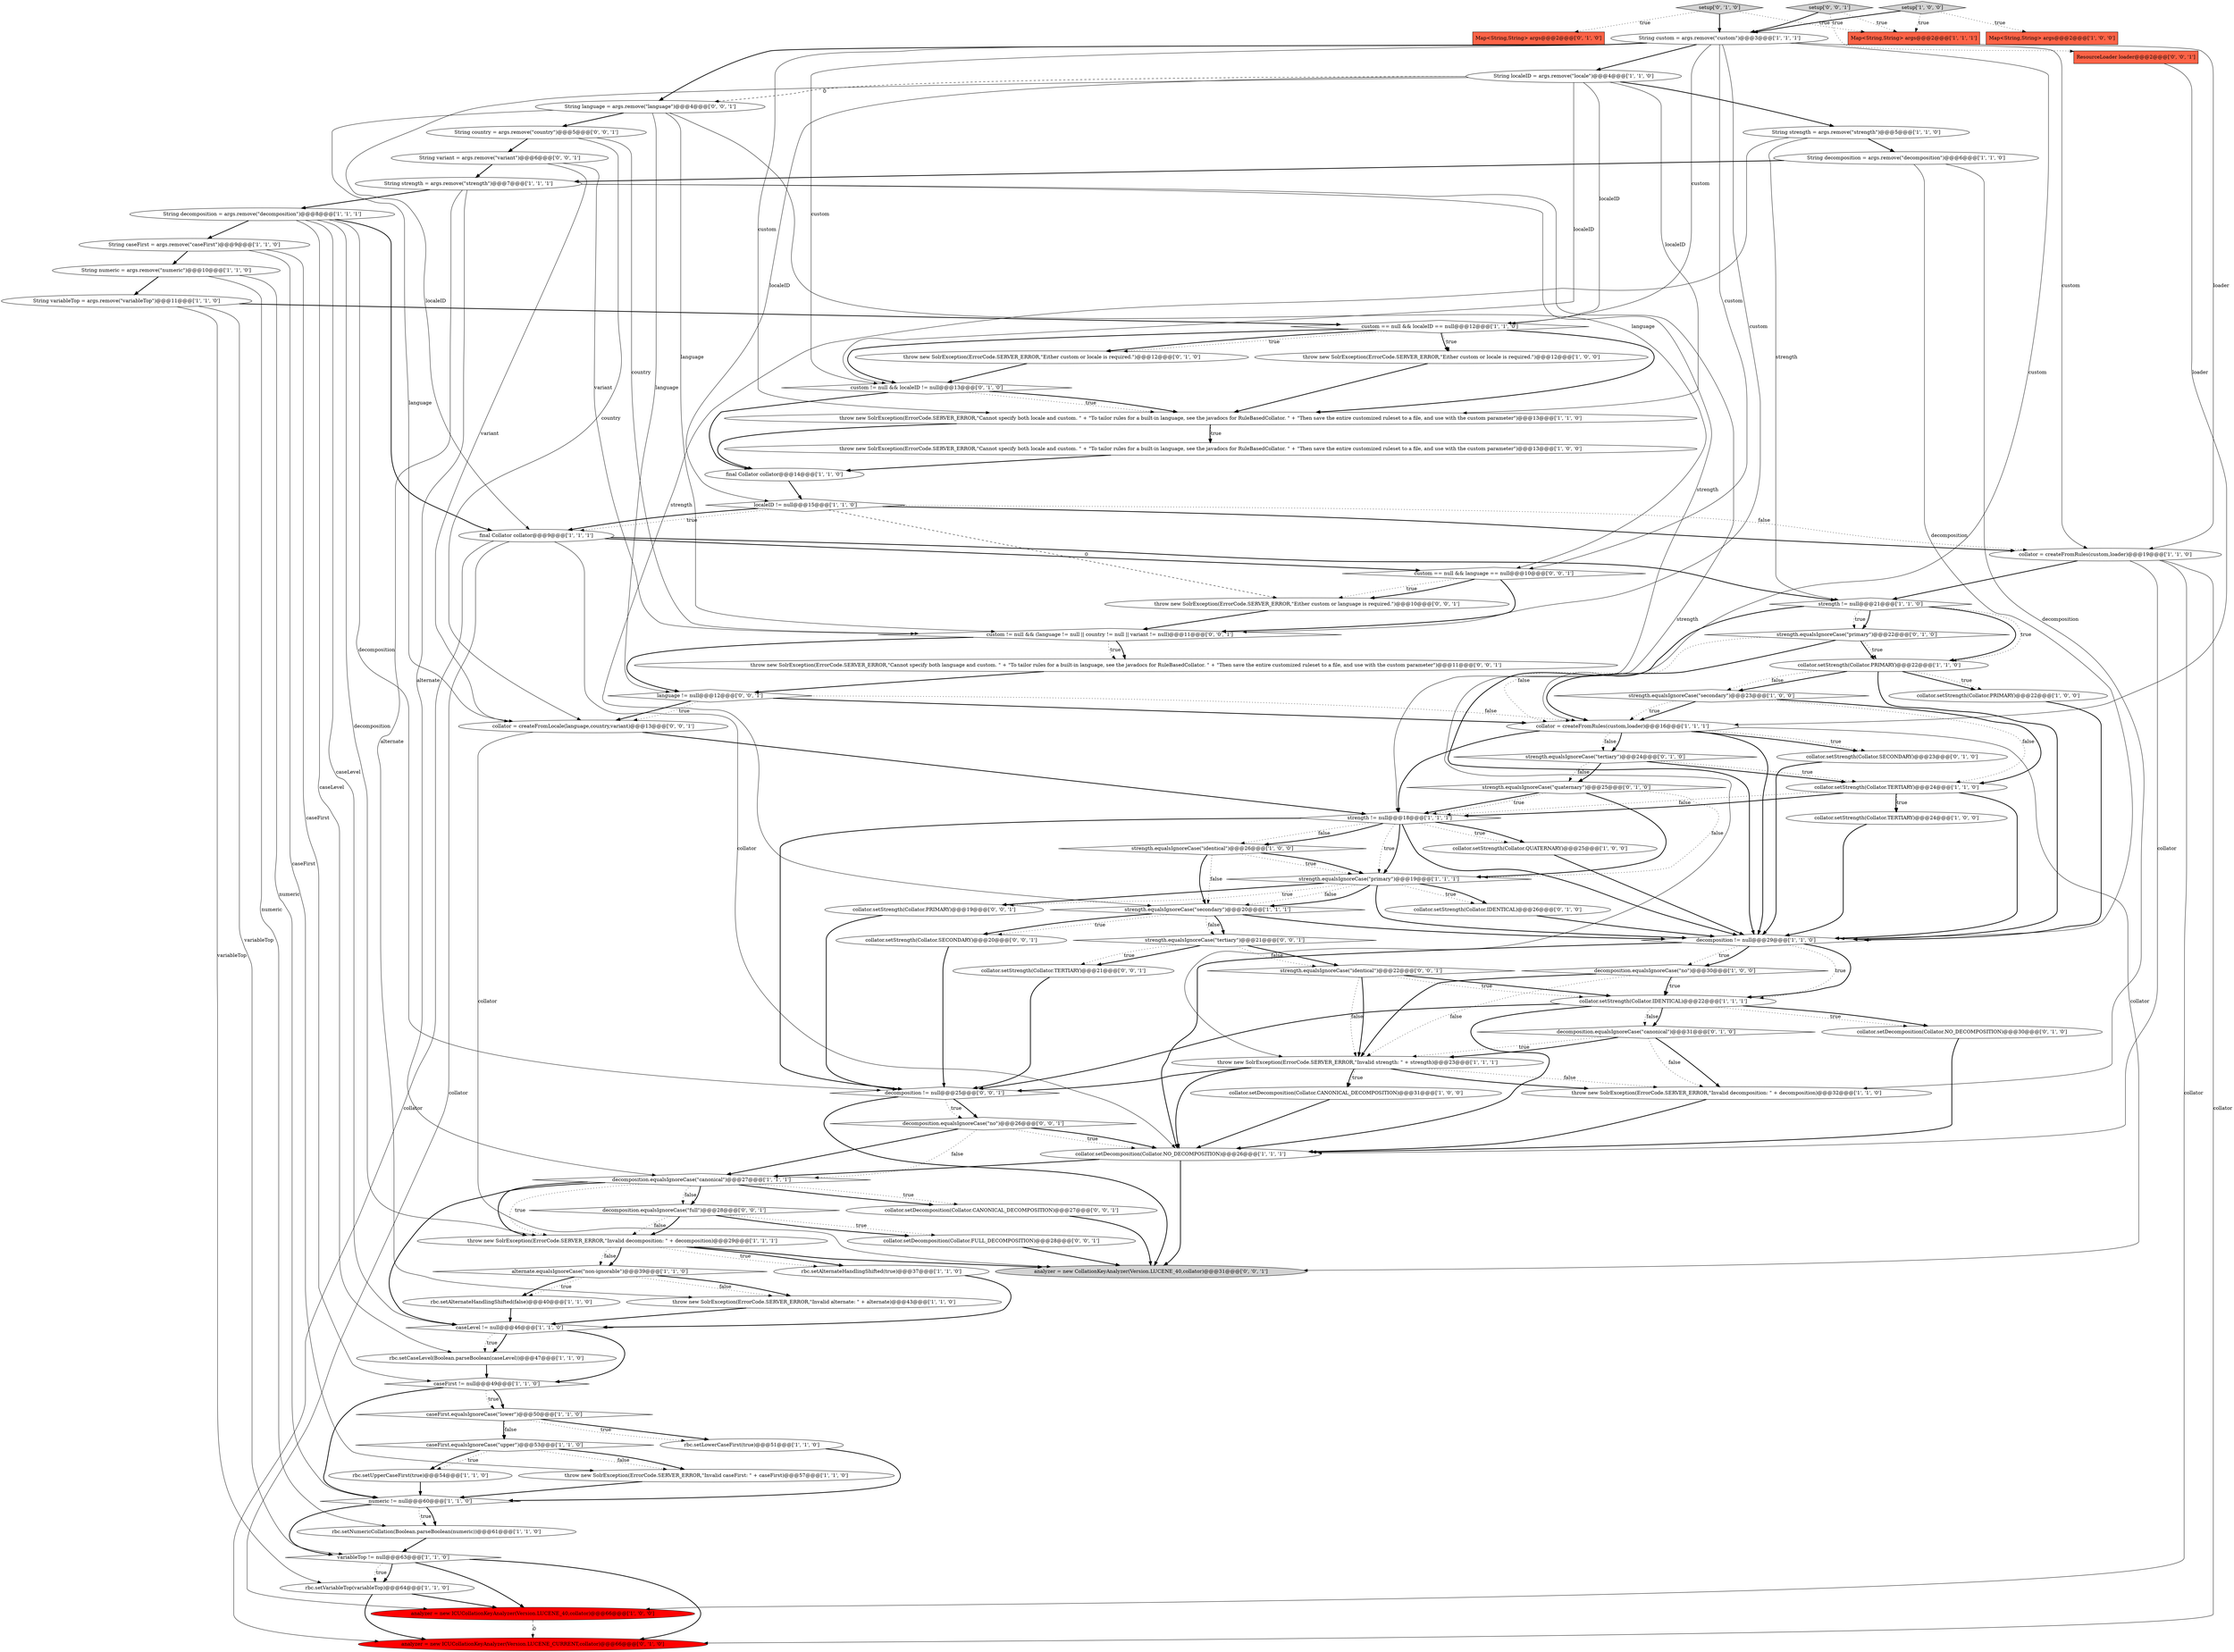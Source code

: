 digraph {
57 [style = filled, label = "caseLevel != null@@@46@@@['1', '1', '0']", fillcolor = white, shape = diamond image = "AAA0AAABBB1BBB"];
50 [style = filled, label = "localeID != null@@@15@@@['1', '1', '0']", fillcolor = white, shape = diamond image = "AAA0AAABBB1BBB"];
42 [style = filled, label = "String variableTop = args.remove(\"variableTop\")@@@11@@@['1', '1', '0']", fillcolor = white, shape = ellipse image = "AAA0AAABBB1BBB"];
80 [style = filled, label = "custom == null && language == null@@@10@@@['0', '0', '1']", fillcolor = white, shape = diamond image = "AAA0AAABBB3BBB"];
8 [style = filled, label = "String strength = args.remove(\"strength\")@@@7@@@['1', '1', '1']", fillcolor = white, shape = ellipse image = "AAA0AAABBB1BBB"];
36 [style = filled, label = "strength.equalsIgnoreCase(\"secondary\")@@@20@@@['1', '1', '1']", fillcolor = white, shape = diamond image = "AAA0AAABBB1BBB"];
38 [style = filled, label = "rbc.setLowerCaseFirst(true)@@@51@@@['1', '1', '0']", fillcolor = white, shape = ellipse image = "AAA0AAABBB1BBB"];
65 [style = filled, label = "custom != null && localeID != null@@@13@@@['0', '1', '0']", fillcolor = white, shape = diamond image = "AAA0AAABBB2BBB"];
64 [style = filled, label = "throw new SolrException(ErrorCode.SERVER_ERROR,\"Either custom or locale is required.\")@@@12@@@['0', '1', '0']", fillcolor = white, shape = ellipse image = "AAA0AAABBB2BBB"];
66 [style = filled, label = "setup['0', '1', '0']", fillcolor = lightgray, shape = diamond image = "AAA0AAABBB2BBB"];
24 [style = filled, label = "throw new SolrException(ErrorCode.SERVER_ERROR,\"Invalid decomposition: \" + decomposition)@@@29@@@['1', '1', '1']", fillcolor = white, shape = ellipse image = "AAA0AAABBB1BBB"];
83 [style = filled, label = "strength.equalsIgnoreCase(\"tertiary\")@@@21@@@['0', '0', '1']", fillcolor = white, shape = diamond image = "AAA0AAABBB3BBB"];
68 [style = filled, label = "collator.setDecomposition(Collator.NO_DECOMPOSITION)@@@30@@@['0', '1', '0']", fillcolor = white, shape = ellipse image = "AAA0AAABBB2BBB"];
23 [style = filled, label = "caseFirst.equalsIgnoreCase(\"upper\")@@@53@@@['1', '1', '0']", fillcolor = white, shape = diamond image = "AAA0AAABBB1BBB"];
49 [style = filled, label = "throw new SolrException(ErrorCode.SERVER_ERROR,\"Cannot specify both locale and custom. \" + \"To tailor rules for a built-in language, see the javadocs for RuleBasedCollator. \" + \"Then save the entire customized ruleset to a file, and use with the custom parameter\")@@@13@@@['1', '1', '0']", fillcolor = white, shape = ellipse image = "AAA0AAABBB1BBB"];
58 [style = filled, label = "strength.equalsIgnoreCase(\"primary\")@@@22@@@['0', '1', '0']", fillcolor = white, shape = diamond image = "AAA0AAABBB2BBB"];
7 [style = filled, label = "collator.setStrength(Collator.PRIMARY)@@@22@@@['1', '0', '0']", fillcolor = white, shape = ellipse image = "AAA0AAABBB1BBB"];
26 [style = filled, label = "String localeID = args.remove(\"locale\")@@@4@@@['1', '1', '0']", fillcolor = white, shape = ellipse image = "AAA0AAABBB1BBB"];
73 [style = filled, label = "collator = createFromLocale(language,country,variant)@@@13@@@['0', '0', '1']", fillcolor = white, shape = ellipse image = "AAA0AAABBB3BBB"];
43 [style = filled, label = "throw new SolrException(ErrorCode.SERVER_ERROR,\"Invalid decomposition: \" + decomposition)@@@32@@@['1', '1', '0']", fillcolor = white, shape = ellipse image = "AAA0AAABBB1BBB"];
77 [style = filled, label = "decomposition != null@@@25@@@['0', '0', '1']", fillcolor = white, shape = diamond image = "AAA0AAABBB3BBB"];
84 [style = filled, label = "decomposition.equalsIgnoreCase(\"full\")@@@28@@@['0', '0', '1']", fillcolor = white, shape = diamond image = "AAA0AAABBB3BBB"];
2 [style = filled, label = "strength != null@@@18@@@['1', '1', '1']", fillcolor = white, shape = diamond image = "AAA0AAABBB1BBB"];
79 [style = filled, label = "strength.equalsIgnoreCase(\"identical\")@@@22@@@['0', '0', '1']", fillcolor = white, shape = diamond image = "AAA0AAABBB3BBB"];
11 [style = filled, label = "strength.equalsIgnoreCase(\"identical\")@@@26@@@['1', '0', '0']", fillcolor = white, shape = diamond image = "AAA0AAABBB1BBB"];
89 [style = filled, label = "throw new SolrException(ErrorCode.SERVER_ERROR,\"Cannot specify both language and custom. \" + \"To tailor rules for a built-in language, see the javadocs for RuleBasedCollator. \" + \"Then save the entire customized ruleset to a file, and use with the custom parameter\")@@@11@@@['0', '0', '1']", fillcolor = white, shape = ellipse image = "AAA0AAABBB3BBB"];
18 [style = filled, label = "throw new SolrException(ErrorCode.SERVER_ERROR,\"Either custom or locale is required.\")@@@12@@@['1', '0', '0']", fillcolor = white, shape = ellipse image = "AAA0AAABBB1BBB"];
72 [style = filled, label = "setup['0', '0', '1']", fillcolor = lightgray, shape = diamond image = "AAA0AAABBB3BBB"];
69 [style = filled, label = "analyzer = new ICUCollationKeyAnalyzer(Version.LUCENE_CURRENT,collator)@@@66@@@['0', '1', '0']", fillcolor = red, shape = ellipse image = "AAA1AAABBB2BBB"];
86 [style = filled, label = "decomposition.equalsIgnoreCase(\"no\")@@@26@@@['0', '0', '1']", fillcolor = white, shape = diamond image = "AAA0AAABBB3BBB"];
9 [style = filled, label = "decomposition != null@@@29@@@['1', '1', '0']", fillcolor = white, shape = diamond image = "AAA0AAABBB1BBB"];
60 [style = filled, label = "collator.setStrength(Collator.IDENTICAL)@@@26@@@['0', '1', '0']", fillcolor = white, shape = ellipse image = "AAA0AAABBB2BBB"];
87 [style = filled, label = "custom != null && (language != null || country != null || variant != null)@@@11@@@['0', '0', '1']", fillcolor = white, shape = diamond image = "AAA0AAABBB3BBB"];
35 [style = filled, label = "collator.setStrength(Collator.IDENTICAL)@@@22@@@['1', '1', '1']", fillcolor = white, shape = ellipse image = "AAA0AAABBB1BBB"];
81 [style = filled, label = "collator.setStrength(Collator.TERTIARY)@@@21@@@['0', '0', '1']", fillcolor = white, shape = ellipse image = "AAA0AAABBB3BBB"];
61 [style = filled, label = "strength.equalsIgnoreCase(\"quaternary\")@@@25@@@['0', '1', '0']", fillcolor = white, shape = diamond image = "AAA0AAABBB2BBB"];
29 [style = filled, label = "Map<String,String> args@@@2@@@['1', '0', '0']", fillcolor = tomato, shape = box image = "AAA0AAABBB1BBB"];
33 [style = filled, label = "rbc.setAlternateHandlingShifted(true)@@@37@@@['1', '1', '0']", fillcolor = white, shape = ellipse image = "AAA0AAABBB1BBB"];
10 [style = filled, label = "rbc.setUpperCaseFirst(true)@@@54@@@['1', '1', '0']", fillcolor = white, shape = ellipse image = "AAA0AAABBB1BBB"];
44 [style = filled, label = "throw new SolrException(ErrorCode.SERVER_ERROR,\"Cannot specify both locale and custom. \" + \"To tailor rules for a built-in language, see the javadocs for RuleBasedCollator. \" + \"Then save the entire customized ruleset to a file, and use with the custom parameter\")@@@13@@@['1', '0', '0']", fillcolor = white, shape = ellipse image = "AAA0AAABBB1BBB"];
78 [style = filled, label = "ResourceLoader loader@@@2@@@['0', '0', '1']", fillcolor = tomato, shape = box image = "AAA0AAABBB3BBB"];
13 [style = filled, label = "alternate.equalsIgnoreCase(\"non-ignorable\")@@@39@@@['1', '1', '0']", fillcolor = white, shape = diamond image = "AAA0AAABBB1BBB"];
91 [style = filled, label = "throw new SolrException(ErrorCode.SERVER_ERROR,\"Either custom or language is required.\")@@@10@@@['0', '0', '1']", fillcolor = white, shape = ellipse image = "AAA0AAABBB3BBB"];
70 [style = filled, label = "collator.setStrength(Collator.SECONDARY)@@@20@@@['0', '0', '1']", fillcolor = white, shape = ellipse image = "AAA0AAABBB3BBB"];
46 [style = filled, label = "final Collator collator@@@14@@@['1', '1', '0']", fillcolor = white, shape = ellipse image = "AAA0AAABBB1BBB"];
14 [style = filled, label = "String decomposition = args.remove(\"decomposition\")@@@6@@@['1', '1', '0']", fillcolor = white, shape = ellipse image = "AAA0AAABBB1BBB"];
15 [style = filled, label = "rbc.setVariableTop(variableTop)@@@64@@@['1', '1', '0']", fillcolor = white, shape = ellipse image = "AAA0AAABBB1BBB"];
90 [style = filled, label = "collator.setDecomposition(Collator.CANONICAL_DECOMPOSITION)@@@27@@@['0', '0', '1']", fillcolor = white, shape = ellipse image = "AAA0AAABBB3BBB"];
34 [style = filled, label = "caseFirst != null@@@49@@@['1', '1', '0']", fillcolor = white, shape = diamond image = "AAA0AAABBB1BBB"];
45 [style = filled, label = "custom == null && localeID == null@@@12@@@['1', '1', '0']", fillcolor = white, shape = diamond image = "AAA0AAABBB1BBB"];
52 [style = filled, label = "collator = createFromRules(custom,loader)@@@16@@@['1', '1', '1']", fillcolor = white, shape = ellipse image = "AAA0AAABBB1BBB"];
32 [style = filled, label = "analyzer = new ICUCollationKeyAnalyzer(Version.LUCENE_40,collator)@@@66@@@['1', '0', '0']", fillcolor = red, shape = ellipse image = "AAA1AAABBB1BBB"];
54 [style = filled, label = "Map<String,String> args@@@2@@@['1', '1', '1']", fillcolor = tomato, shape = box image = "AAA0AAABBB1BBB"];
47 [style = filled, label = "String strength = args.remove(\"strength\")@@@5@@@['1', '1', '0']", fillcolor = white, shape = ellipse image = "AAA0AAABBB1BBB"];
20 [style = filled, label = "collator.setStrength(Collator.TERTIARY)@@@24@@@['1', '0', '0']", fillcolor = white, shape = ellipse image = "AAA0AAABBB1BBB"];
4 [style = filled, label = "String caseFirst = args.remove(\"caseFirst\")@@@9@@@['1', '1', '0']", fillcolor = white, shape = ellipse image = "AAA0AAABBB1BBB"];
37 [style = filled, label = "rbc.setAlternateHandlingShifted(false)@@@40@@@['1', '1', '0']", fillcolor = white, shape = ellipse image = "AAA0AAABBB1BBB"];
55 [style = filled, label = "setup['1', '0', '0']", fillcolor = lightgray, shape = diamond image = "AAA0AAABBB1BBB"];
67 [style = filled, label = "collator.setStrength(Collator.SECONDARY)@@@23@@@['0', '1', '0']", fillcolor = white, shape = ellipse image = "AAA0AAABBB2BBB"];
17 [style = filled, label = "collator.setStrength(Collator.PRIMARY)@@@22@@@['1', '1', '0']", fillcolor = white, shape = ellipse image = "AAA0AAABBB1BBB"];
3 [style = filled, label = "caseFirst.equalsIgnoreCase(\"lower\")@@@50@@@['1', '1', '0']", fillcolor = white, shape = diamond image = "AAA0AAABBB1BBB"];
22 [style = filled, label = "variableTop != null@@@63@@@['1', '1', '0']", fillcolor = white, shape = diamond image = "AAA0AAABBB1BBB"];
5 [style = filled, label = "String decomposition = args.remove(\"decomposition\")@@@8@@@['1', '1', '1']", fillcolor = white, shape = ellipse image = "AAA0AAABBB1BBB"];
51 [style = filled, label = "collator.setStrength(Collator.TERTIARY)@@@24@@@['1', '1', '0']", fillcolor = white, shape = ellipse image = "AAA0AAABBB1BBB"];
76 [style = filled, label = "collator.setStrength(Collator.PRIMARY)@@@19@@@['0', '0', '1']", fillcolor = white, shape = ellipse image = "AAA0AAABBB3BBB"];
71 [style = filled, label = "analyzer = new CollationKeyAnalyzer(Version.LUCENE_40,collator)@@@31@@@['0', '0', '1']", fillcolor = lightgray, shape = ellipse image = "AAA0AAABBB3BBB"];
31 [style = filled, label = "rbc.setCaseLevel(Boolean.parseBoolean(caseLevel))@@@47@@@['1', '1', '0']", fillcolor = white, shape = ellipse image = "AAA0AAABBB1BBB"];
21 [style = filled, label = "throw new SolrException(ErrorCode.SERVER_ERROR,\"Invalid caseFirst: \" + caseFirst)@@@57@@@['1', '1', '0']", fillcolor = white, shape = ellipse image = "AAA0AAABBB1BBB"];
27 [style = filled, label = "collator.setDecomposition(Collator.NO_DECOMPOSITION)@@@26@@@['1', '1', '1']", fillcolor = white, shape = ellipse image = "AAA0AAABBB1BBB"];
88 [style = filled, label = "String variant = args.remove(\"variant\")@@@6@@@['0', '0', '1']", fillcolor = white, shape = ellipse image = "AAA0AAABBB3BBB"];
40 [style = filled, label = "String custom = args.remove(\"custom\")@@@3@@@['1', '1', '1']", fillcolor = white, shape = ellipse image = "AAA0AAABBB1BBB"];
48 [style = filled, label = "final Collator collator@@@9@@@['1', '1', '1']", fillcolor = white, shape = ellipse image = "AAA0AAABBB1BBB"];
53 [style = filled, label = "decomposition.equalsIgnoreCase(\"canonical\")@@@27@@@['1', '1', '1']", fillcolor = white, shape = diamond image = "AAA0AAABBB1BBB"];
12 [style = filled, label = "decomposition.equalsIgnoreCase(\"no\")@@@30@@@['1', '0', '0']", fillcolor = white, shape = diamond image = "AAA0AAABBB1BBB"];
41 [style = filled, label = "strength.equalsIgnoreCase(\"primary\")@@@19@@@['1', '1', '1']", fillcolor = white, shape = diamond image = "AAA0AAABBB1BBB"];
63 [style = filled, label = "strength.equalsIgnoreCase(\"tertiary\")@@@24@@@['0', '1', '0']", fillcolor = white, shape = diamond image = "AAA0AAABBB2BBB"];
30 [style = filled, label = "strength != null@@@21@@@['1', '1', '0']", fillcolor = white, shape = diamond image = "AAA0AAABBB1BBB"];
74 [style = filled, label = "collator.setDecomposition(Collator.FULL_DECOMPOSITION)@@@28@@@['0', '0', '1']", fillcolor = white, shape = ellipse image = "AAA0AAABBB3BBB"];
59 [style = filled, label = "decomposition.equalsIgnoreCase(\"canonical\")@@@31@@@['0', '1', '0']", fillcolor = white, shape = diamond image = "AAA0AAABBB2BBB"];
28 [style = filled, label = "String numeric = args.remove(\"numeric\")@@@10@@@['1', '1', '0']", fillcolor = white, shape = ellipse image = "AAA0AAABBB1BBB"];
0 [style = filled, label = "collator.setStrength(Collator.QUATERNARY)@@@25@@@['1', '0', '0']", fillcolor = white, shape = ellipse image = "AAA0AAABBB1BBB"];
85 [style = filled, label = "language != null@@@12@@@['0', '0', '1']", fillcolor = white, shape = diamond image = "AAA0AAABBB3BBB"];
16 [style = filled, label = "throw new SolrException(ErrorCode.SERVER_ERROR,\"Invalid strength: \" + strength)@@@23@@@['1', '1', '1']", fillcolor = white, shape = ellipse image = "AAA0AAABBB1BBB"];
39 [style = filled, label = "rbc.setNumericCollation(Boolean.parseBoolean(numeric))@@@61@@@['1', '1', '0']", fillcolor = white, shape = ellipse image = "AAA0AAABBB1BBB"];
1 [style = filled, label = "collator.setDecomposition(Collator.CANONICAL_DECOMPOSITION)@@@31@@@['1', '0', '0']", fillcolor = white, shape = ellipse image = "AAA0AAABBB1BBB"];
6 [style = filled, label = "numeric != null@@@60@@@['1', '1', '0']", fillcolor = white, shape = diamond image = "AAA0AAABBB1BBB"];
75 [style = filled, label = "String language = args.remove(\"language\")@@@4@@@['0', '0', '1']", fillcolor = white, shape = ellipse image = "AAA0AAABBB3BBB"];
19 [style = filled, label = "collator = createFromRules(custom,loader)@@@19@@@['1', '1', '0']", fillcolor = white, shape = ellipse image = "AAA0AAABBB1BBB"];
56 [style = filled, label = "throw new SolrException(ErrorCode.SERVER_ERROR,\"Invalid alternate: \" + alternate)@@@43@@@['1', '1', '0']", fillcolor = white, shape = ellipse image = "AAA0AAABBB1BBB"];
82 [style = filled, label = "String country = args.remove(\"country\")@@@5@@@['0', '0', '1']", fillcolor = white, shape = ellipse image = "AAA0AAABBB3BBB"];
62 [style = filled, label = "Map<String,String> args@@@2@@@['0', '1', '0']", fillcolor = tomato, shape = box image = "AAA0AAABBB2BBB"];
25 [style = filled, label = "strength.equalsIgnoreCase(\"secondary\")@@@23@@@['1', '0', '0']", fillcolor = white, shape = diamond image = "AAA0AAABBB1BBB"];
40->45 [style = solid, label="custom"];
36->70 [style = dotted, label="true"];
17->25 [style = bold, label=""];
35->77 [style = bold, label=""];
45->18 [style = dotted, label="true"];
57->31 [style = bold, label=""];
40->19 [style = solid, label="custom"];
60->9 [style = bold, label=""];
9->12 [style = dotted, label="true"];
22->15 [style = bold, label=""];
45->65 [style = bold, label=""];
4->34 [style = solid, label="caseFirst"];
25->52 [style = bold, label=""];
77->86 [style = bold, label=""];
25->51 [style = dotted, label="false"];
11->41 [style = dotted, label="true"];
9->35 [style = dotted, label="true"];
5->57 [style = solid, label="caseLevel"];
42->45 [style = bold, label=""];
20->9 [style = bold, label=""];
6->22 [style = bold, label=""];
35->68 [style = dotted, label="true"];
6->39 [style = dotted, label="true"];
17->9 [style = bold, label=""];
24->13 [style = dotted, label="false"];
5->24 [style = solid, label="decomposition"];
48->27 [style = solid, label="collator"];
52->71 [style = solid, label="collator"];
1->27 [style = bold, label=""];
55->40 [style = bold, label=""];
36->83 [style = dotted, label="false"];
83->81 [style = dotted, label="true"];
86->27 [style = dotted, label="true"];
24->33 [style = dotted, label="true"];
41->9 [style = bold, label=""];
5->77 [style = solid, label="decomposition"];
82->73 [style = solid, label="country"];
3->38 [style = bold, label=""];
11->36 [style = bold, label=""];
9->35 [style = bold, label=""];
57->34 [style = bold, label=""];
12->35 [style = dotted, label="true"];
26->75 [style = dashed, label="0"];
58->17 [style = bold, label=""];
75->73 [style = solid, label="language"];
7->9 [style = bold, label=""];
44->46 [style = bold, label=""];
67->9 [style = bold, label=""];
65->49 [style = dotted, label="true"];
18->49 [style = bold, label=""];
48->69 [style = solid, label="collator"];
85->73 [style = dotted, label="true"];
52->67 [style = bold, label=""];
50->48 [style = dotted, label="true"];
17->25 [style = dotted, label="false"];
35->59 [style = dotted, label="false"];
16->43 [style = bold, label=""];
40->75 [style = bold, label=""];
40->26 [style = bold, label=""];
13->37 [style = dotted, label="true"];
28->42 [style = bold, label=""];
46->50 [style = bold, label=""];
51->20 [style = dotted, label="true"];
2->11 [style = dotted, label="false"];
45->64 [style = bold, label=""];
28->39 [style = solid, label="numeric"];
50->19 [style = dotted, label="false"];
88->87 [style = solid, label="variant"];
25->51 [style = bold, label=""];
79->16 [style = dotted, label="false"];
78->52 [style = solid, label="loader"];
26->48 [style = solid, label="localeID"];
41->76 [style = dotted, label="true"];
2->0 [style = dotted, label="true"];
13->56 [style = dotted, label="false"];
36->9 [style = bold, label=""];
19->27 [style = solid, label="collator"];
50->19 [style = bold, label=""];
63->51 [style = bold, label=""];
50->91 [style = dashed, label="0"];
52->9 [style = bold, label=""];
61->41 [style = dotted, label="false"];
27->53 [style = bold, label=""];
41->60 [style = dotted, label="true"];
89->85 [style = bold, label=""];
73->2 [style = bold, label=""];
66->54 [style = dotted, label="true"];
14->43 [style = solid, label="decomposition"];
87->89 [style = dotted, label="true"];
26->47 [style = bold, label=""];
81->77 [style = bold, label=""];
47->36 [style = solid, label="strength"];
22->32 [style = bold, label=""];
12->35 [style = bold, label=""];
56->57 [style = bold, label=""];
30->58 [style = bold, label=""];
2->9 [style = bold, label=""];
42->22 [style = solid, label="variableTop"];
59->16 [style = dotted, label="true"];
85->73 [style = bold, label=""];
38->6 [style = bold, label=""];
41->76 [style = bold, label=""];
39->22 [style = bold, label=""];
13->37 [style = bold, label=""];
85->52 [style = dotted, label="false"];
3->23 [style = bold, label=""];
40->49 [style = solid, label="custom"];
73->71 [style = solid, label="collator"];
83->81 [style = bold, label=""];
48->32 [style = solid, label="collator"];
49->44 [style = dotted, label="true"];
16->1 [style = dotted, label="true"];
48->80 [style = bold, label=""];
25->52 [style = dotted, label="true"];
84->24 [style = dotted, label="false"];
49->46 [style = bold, label=""];
26->50 [style = solid, label="localeID"];
43->27 [style = bold, label=""];
2->77 [style = bold, label=""];
53->24 [style = bold, label=""];
16->43 [style = dotted, label="false"];
77->71 [style = bold, label=""];
23->10 [style = bold, label=""];
26->49 [style = solid, label="localeID"];
61->2 [style = bold, label=""];
2->41 [style = dotted, label="true"];
27->71 [style = bold, label=""];
14->8 [style = bold, label=""];
75->80 [style = solid, label="language"];
72->78 [style = dotted, label="true"];
14->9 [style = solid, label="decomposition"];
75->82 [style = bold, label=""];
59->43 [style = bold, label=""];
47->30 [style = solid, label="strength"];
6->39 [style = bold, label=""];
65->46 [style = bold, label=""];
80->91 [style = bold, label=""];
91->87 [style = bold, label=""];
52->63 [style = bold, label=""];
36->70 [style = bold, label=""];
86->53 [style = dotted, label="false"];
52->67 [style = dotted, label="true"];
24->13 [style = bold, label=""];
82->88 [style = bold, label=""];
83->79 [style = bold, label=""];
26->45 [style = solid, label="localeID"];
8->16 [style = solid, label="strength"];
42->15 [style = solid, label="variableTop"];
2->41 [style = bold, label=""];
77->86 [style = dotted, label="true"];
61->41 [style = bold, label=""];
30->17 [style = bold, label=""];
87->85 [style = bold, label=""];
30->58 [style = dotted, label="true"];
16->27 [style = bold, label=""];
24->71 [style = bold, label=""];
82->87 [style = solid, label="country"];
19->32 [style = solid, label="collator"];
5->31 [style = solid, label="caseLevel"];
53->84 [style = dotted, label="false"];
49->44 [style = bold, label=""];
51->9 [style = bold, label=""];
53->24 [style = dotted, label="true"];
84->74 [style = dotted, label="true"];
84->24 [style = bold, label=""];
83->79 [style = dotted, label="false"];
30->9 [style = bold, label=""];
28->6 [style = solid, label="numeric"];
26->65 [style = solid, label="localeID"];
50->48 [style = bold, label=""];
33->57 [style = bold, label=""];
4->21 [style = solid, label="caseFirst"];
84->74 [style = bold, label=""];
72->40 [style = bold, label=""];
63->61 [style = dotted, label="false"];
10->6 [style = bold, label=""];
51->20 [style = bold, label=""];
35->59 [style = bold, label=""];
31->34 [style = bold, label=""];
51->2 [style = dotted, label="false"];
88->8 [style = bold, label=""];
9->27 [style = bold, label=""];
58->52 [style = dotted, label="false"];
8->53 [style = solid, label="alternate"];
11->41 [style = bold, label=""];
24->33 [style = bold, label=""];
16->77 [style = bold, label=""];
58->17 [style = dotted, label="true"];
32->69 [style = dashed, label="0"];
2->0 [style = bold, label=""];
41->36 [style = bold, label=""];
23->10 [style = dotted, label="true"];
40->52 [style = solid, label="custom"];
55->29 [style = dotted, label="true"];
53->90 [style = dotted, label="true"];
16->1 [style = bold, label=""];
51->2 [style = bold, label=""];
3->38 [style = dotted, label="true"];
64->65 [style = bold, label=""];
5->4 [style = bold, label=""];
19->69 [style = solid, label="collator"];
8->56 [style = solid, label="alternate"];
80->91 [style = dotted, label="true"];
86->27 [style = bold, label=""];
9->12 [style = bold, label=""];
63->61 [style = bold, label=""];
30->17 [style = dotted, label="true"];
52->63 [style = dotted, label="false"];
68->27 [style = bold, label=""];
63->51 [style = dotted, label="true"];
48->30 [style = bold, label=""];
36->83 [style = bold, label=""];
22->15 [style = dotted, label="true"];
2->11 [style = bold, label=""];
57->31 [style = dotted, label="true"];
45->18 [style = bold, label=""];
37->57 [style = bold, label=""];
0->9 [style = bold, label=""];
35->27 [style = bold, label=""];
79->16 [style = bold, label=""];
90->71 [style = bold, label=""];
66->62 [style = dotted, label="true"];
79->35 [style = bold, label=""];
21->6 [style = bold, label=""];
59->43 [style = dotted, label="false"];
15->69 [style = bold, label=""];
53->57 [style = bold, label=""];
45->49 [style = bold, label=""];
35->68 [style = bold, label=""];
66->40 [style = bold, label=""];
74->71 [style = bold, label=""];
76->77 [style = bold, label=""];
53->90 [style = bold, label=""];
80->87 [style = bold, label=""];
70->77 [style = bold, label=""];
41->60 [style = bold, label=""];
40->80 [style = solid, label="custom"];
88->73 [style = solid, label="variant"];
12->16 [style = bold, label=""];
40->65 [style = solid, label="custom"];
59->16 [style = bold, label=""];
52->2 [style = bold, label=""];
4->28 [style = bold, label=""];
23->21 [style = dotted, label="false"];
12->16 [style = dotted, label="false"];
17->7 [style = bold, label=""];
55->54 [style = dotted, label="true"];
45->64 [style = dotted, label="true"];
85->52 [style = bold, label=""];
13->56 [style = bold, label=""];
34->3 [style = dotted, label="true"];
8->5 [style = bold, label=""];
23->21 [style = bold, label=""];
34->3 [style = bold, label=""];
8->2 [style = solid, label="strength"];
22->69 [style = bold, label=""];
86->53 [style = bold, label=""];
41->36 [style = dotted, label="false"];
79->35 [style = dotted, label="true"];
34->6 [style = bold, label=""];
11->36 [style = dotted, label="false"];
5->48 [style = bold, label=""];
53->84 [style = bold, label=""];
75->85 [style = solid, label="language"];
87->89 [style = bold, label=""];
17->7 [style = dotted, label="true"];
58->52 [style = bold, label=""];
3->23 [style = dotted, label="false"];
61->2 [style = dotted, label="true"];
40->87 [style = solid, label="custom"];
72->54 [style = dotted, label="true"];
15->32 [style = bold, label=""];
54->19 [style = solid, label="loader"];
47->14 [style = bold, label=""];
65->49 [style = bold, label=""];
75->87 [style = solid, label="language"];
19->30 [style = bold, label=""];
}
